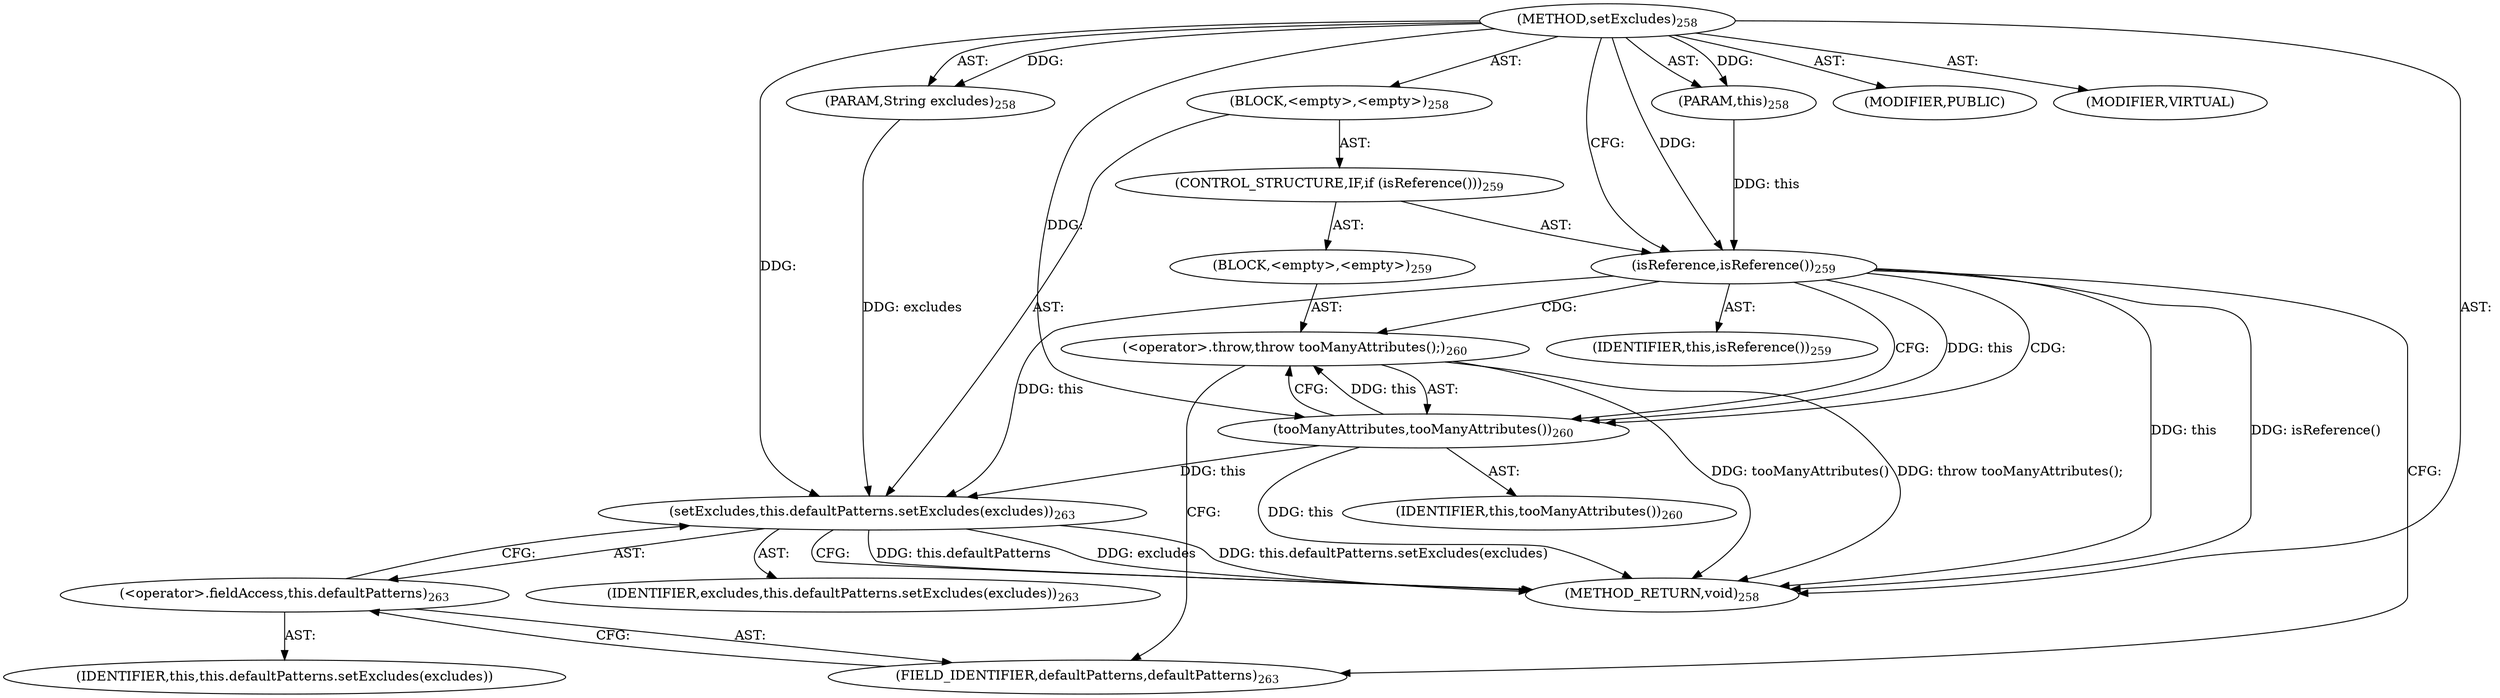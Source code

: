 digraph "setExcludes" {  
"111669149708" [label = <(METHOD,setExcludes)<SUB>258</SUB>> ]
"115964117002" [label = <(PARAM,this)<SUB>258</SUB>> ]
"115964117048" [label = <(PARAM,String excludes)<SUB>258</SUB>> ]
"25769803800" [label = <(BLOCK,&lt;empty&gt;,&lt;empty&gt;)<SUB>258</SUB>> ]
"47244640268" [label = <(CONTROL_STRUCTURE,IF,if (isReference()))<SUB>259</SUB>> ]
"30064771208" [label = <(isReference,isReference())<SUB>259</SUB>> ]
"68719476761" [label = <(IDENTIFIER,this,isReference())<SUB>259</SUB>> ]
"25769803801" [label = <(BLOCK,&lt;empty&gt;,&lt;empty&gt;)<SUB>259</SUB>> ]
"30064771209" [label = <(&lt;operator&gt;.throw,throw tooManyAttributes();)<SUB>260</SUB>> ]
"30064771210" [label = <(tooManyAttributes,tooManyAttributes())<SUB>260</SUB>> ]
"68719476762" [label = <(IDENTIFIER,this,tooManyAttributes())<SUB>260</SUB>> ]
"30064771211" [label = <(setExcludes,this.defaultPatterns.setExcludes(excludes))<SUB>263</SUB>> ]
"30064771212" [label = <(&lt;operator&gt;.fieldAccess,this.defaultPatterns)<SUB>263</SUB>> ]
"68719476903" [label = <(IDENTIFIER,this,this.defaultPatterns.setExcludes(excludes))> ]
"55834574892" [label = <(FIELD_IDENTIFIER,defaultPatterns,defaultPatterns)<SUB>263</SUB>> ]
"68719476904" [label = <(IDENTIFIER,excludes,this.defaultPatterns.setExcludes(excludes))<SUB>263</SUB>> ]
"133143986207" [label = <(MODIFIER,PUBLIC)> ]
"133143986208" [label = <(MODIFIER,VIRTUAL)> ]
"128849018892" [label = <(METHOD_RETURN,void)<SUB>258</SUB>> ]
  "111669149708" -> "115964117002"  [ label = "AST: "] 
  "111669149708" -> "115964117048"  [ label = "AST: "] 
  "111669149708" -> "25769803800"  [ label = "AST: "] 
  "111669149708" -> "133143986207"  [ label = "AST: "] 
  "111669149708" -> "133143986208"  [ label = "AST: "] 
  "111669149708" -> "128849018892"  [ label = "AST: "] 
  "25769803800" -> "47244640268"  [ label = "AST: "] 
  "25769803800" -> "30064771211"  [ label = "AST: "] 
  "47244640268" -> "30064771208"  [ label = "AST: "] 
  "47244640268" -> "25769803801"  [ label = "AST: "] 
  "30064771208" -> "68719476761"  [ label = "AST: "] 
  "25769803801" -> "30064771209"  [ label = "AST: "] 
  "30064771209" -> "30064771210"  [ label = "AST: "] 
  "30064771210" -> "68719476762"  [ label = "AST: "] 
  "30064771211" -> "30064771212"  [ label = "AST: "] 
  "30064771211" -> "68719476904"  [ label = "AST: "] 
  "30064771212" -> "68719476903"  [ label = "AST: "] 
  "30064771212" -> "55834574892"  [ label = "AST: "] 
  "30064771211" -> "128849018892"  [ label = "CFG: "] 
  "30064771208" -> "30064771210"  [ label = "CFG: "] 
  "30064771208" -> "55834574892"  [ label = "CFG: "] 
  "30064771212" -> "30064771211"  [ label = "CFG: "] 
  "30064771209" -> "55834574892"  [ label = "CFG: "] 
  "55834574892" -> "30064771212"  [ label = "CFG: "] 
  "30064771210" -> "30064771209"  [ label = "CFG: "] 
  "111669149708" -> "30064771208"  [ label = "CFG: "] 
  "30064771208" -> "128849018892"  [ label = "DDG: this"] 
  "30064771208" -> "128849018892"  [ label = "DDG: isReference()"] 
  "30064771210" -> "128849018892"  [ label = "DDG: this"] 
  "30064771209" -> "128849018892"  [ label = "DDG: tooManyAttributes()"] 
  "30064771209" -> "128849018892"  [ label = "DDG: throw tooManyAttributes();"] 
  "30064771211" -> "128849018892"  [ label = "DDG: this.defaultPatterns"] 
  "30064771211" -> "128849018892"  [ label = "DDG: excludes"] 
  "30064771211" -> "128849018892"  [ label = "DDG: this.defaultPatterns.setExcludes(excludes)"] 
  "111669149708" -> "115964117002"  [ label = "DDG: "] 
  "111669149708" -> "115964117048"  [ label = "DDG: "] 
  "30064771208" -> "30064771211"  [ label = "DDG: this"] 
  "30064771210" -> "30064771211"  [ label = "DDG: this"] 
  "115964117048" -> "30064771211"  [ label = "DDG: excludes"] 
  "111669149708" -> "30064771211"  [ label = "DDG: "] 
  "115964117002" -> "30064771208"  [ label = "DDG: this"] 
  "111669149708" -> "30064771208"  [ label = "DDG: "] 
  "30064771210" -> "30064771209"  [ label = "DDG: this"] 
  "30064771208" -> "30064771210"  [ label = "DDG: this"] 
  "111669149708" -> "30064771210"  [ label = "DDG: "] 
  "30064771208" -> "30064771209"  [ label = "CDG: "] 
  "30064771208" -> "30064771210"  [ label = "CDG: "] 
}
